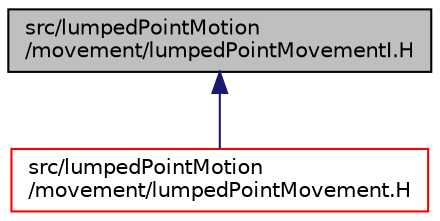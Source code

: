 digraph "src/lumpedPointMotion/movement/lumpedPointMovementI.H"
{
  bgcolor="transparent";
  edge [fontname="Helvetica",fontsize="10",labelfontname="Helvetica",labelfontsize="10"];
  node [fontname="Helvetica",fontsize="10",shape=record];
  Node1 [label="src/lumpedPointMotion\l/movement/lumpedPointMovementI.H",height=0.2,width=0.4,color="black", fillcolor="grey75", style="filled" fontcolor="black"];
  Node1 -> Node2 [dir="back",color="midnightblue",fontsize="10",style="solid",fontname="Helvetica"];
  Node2 [label="src/lumpedPointMotion\l/movement/lumpedPointMovement.H",height=0.2,width=0.4,color="red",URL="$lumpedPointMovement_8H.html"];
}
